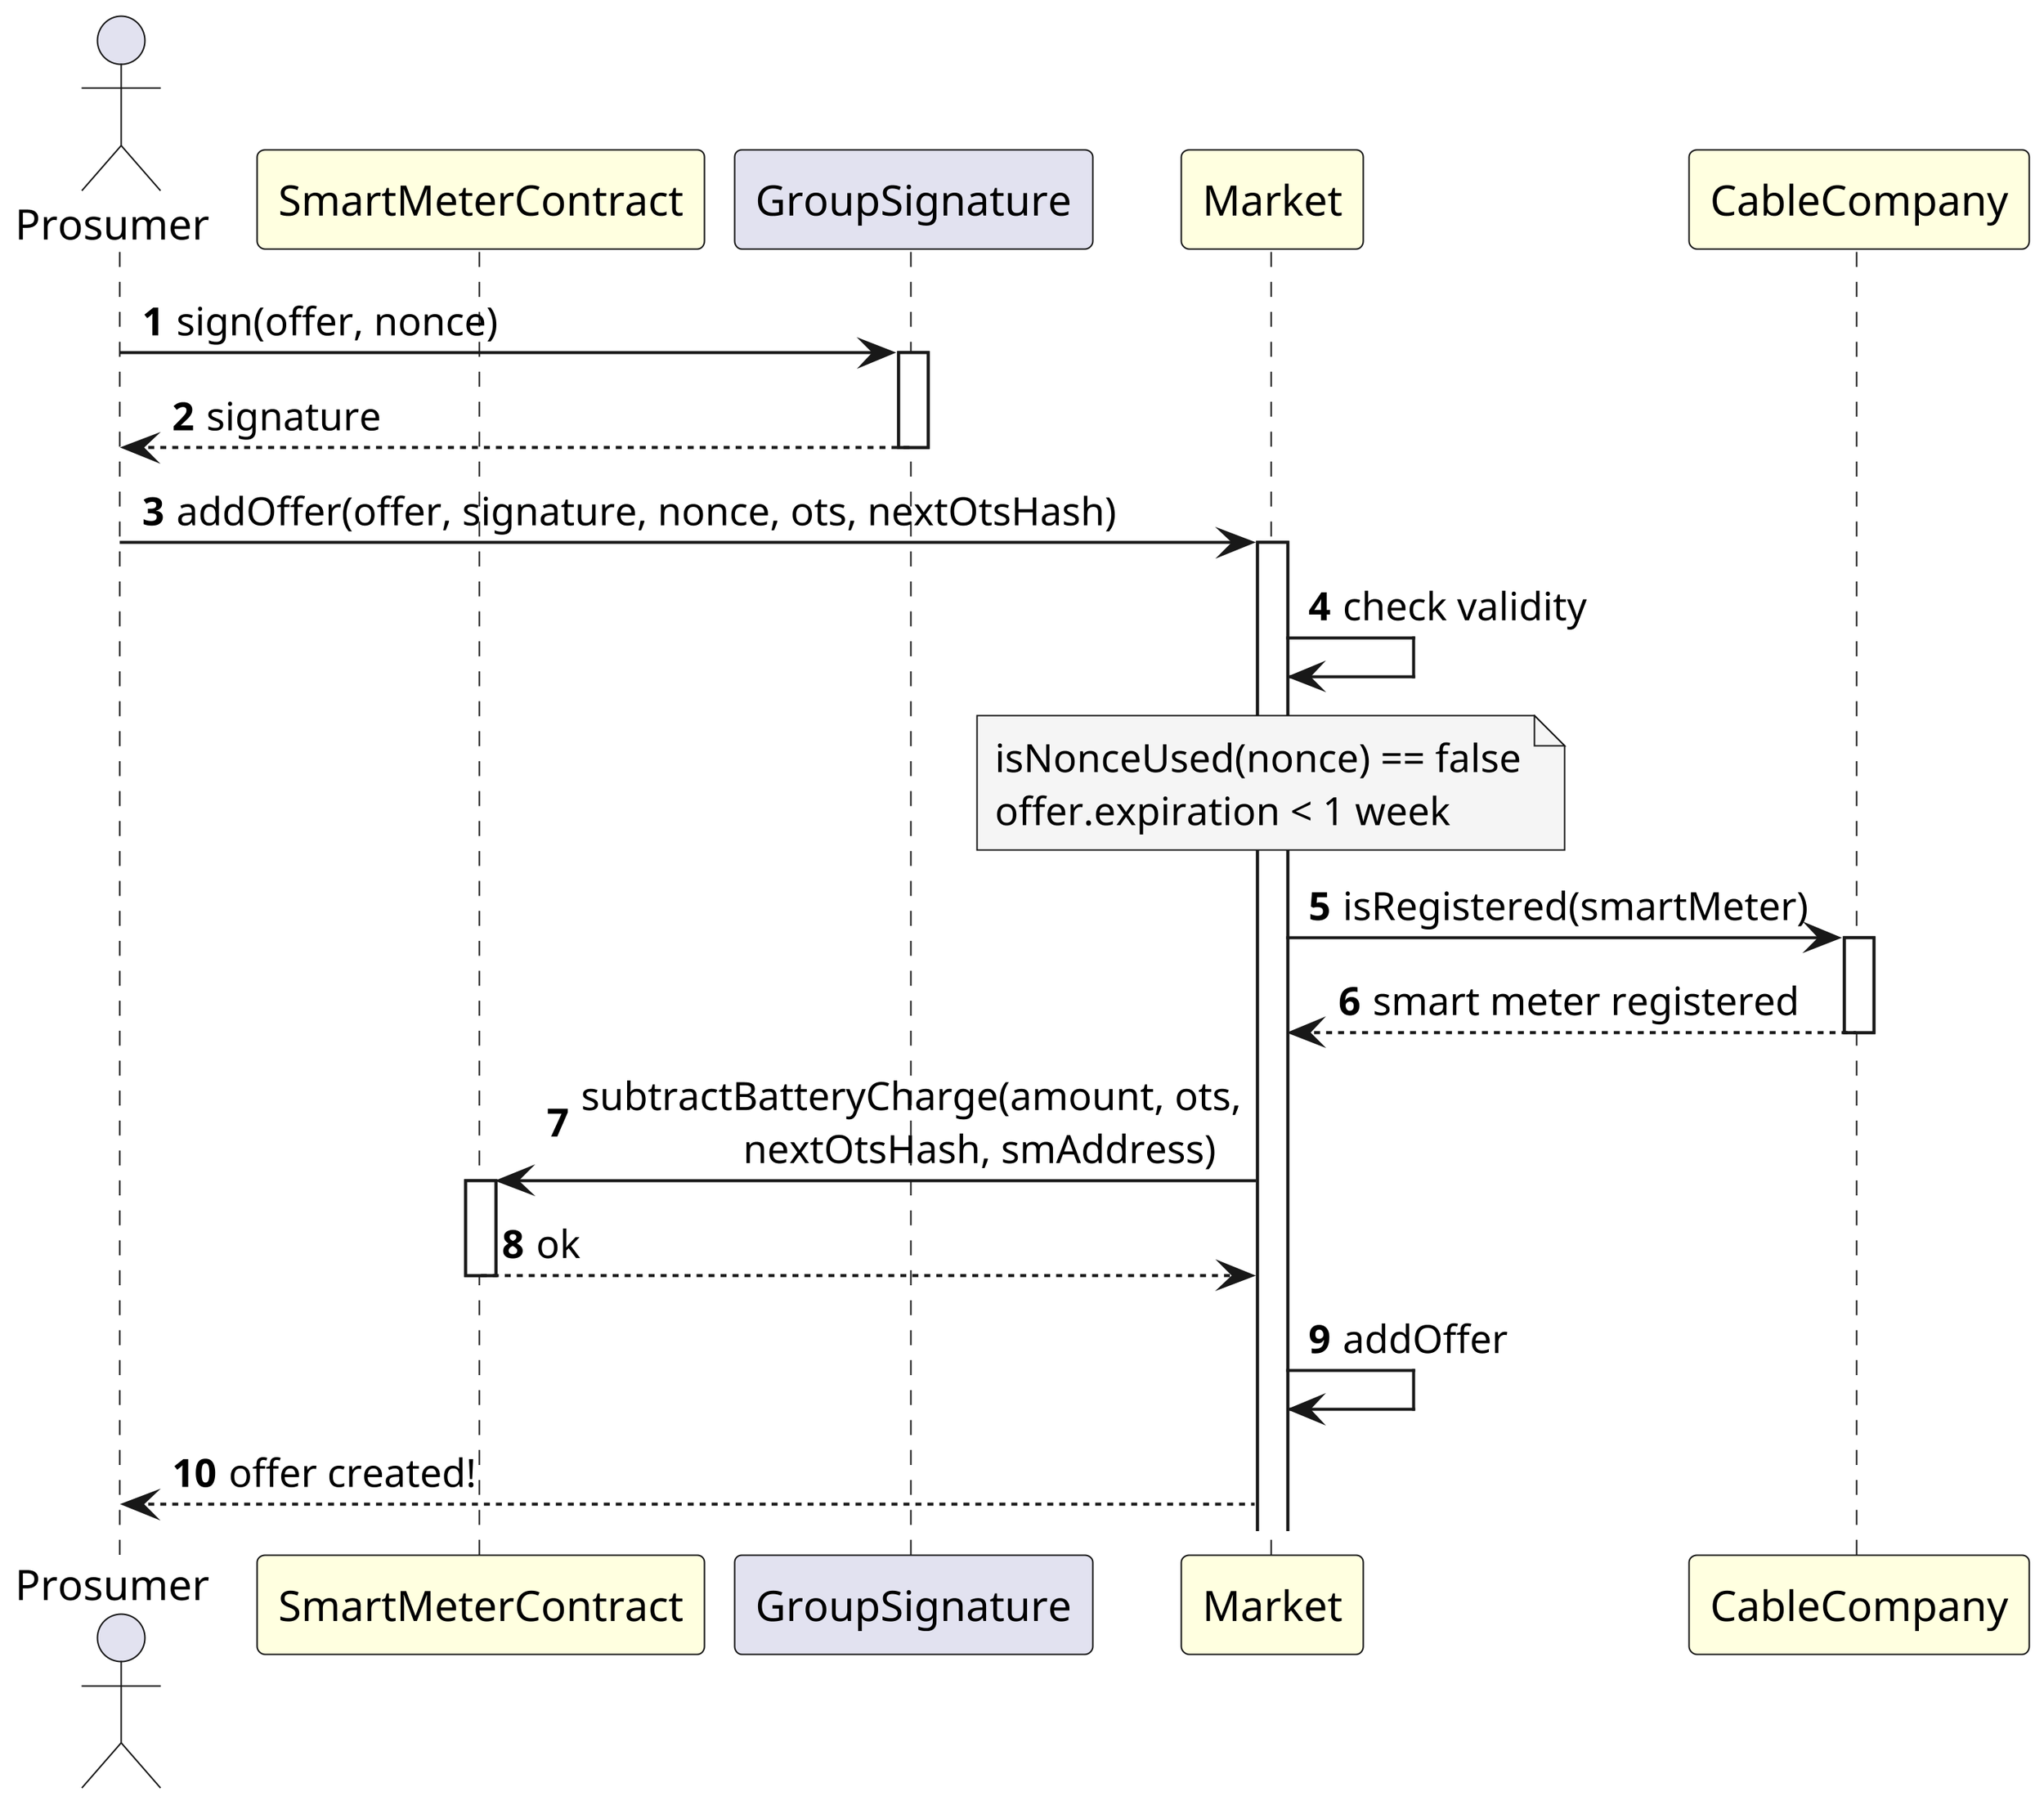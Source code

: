@startuml AddOffer
actor Prosumer
participant SmartMeterContract #LightYellow
participant GroupSignature
participant Market #LightYellow
participant CableCompany #LightYellow

skinparam dpi 400

autonumber

Prosumer -> GroupSignature ++: sign(offer, nonce)
GroupSignature --> Prosumer --: signature

Prosumer -> Market ++: addOffer(offer, signature, nonce, ots, nextOtsHash)
Market -> Market: check validity
note over Market #WhiteSmoke
isNonceUsed(nonce) == false
offer.expiration < 1 week
end note

Market -> CableCompany ++: isRegistered(smartMeter)
CableCompany --> Market --: smart meter registered

Market -> SmartMeterContract ++: subtractBatteryCharge(amount, ots, \n\t\tnextOtsHash, smAddress)
SmartMeterContract --> Market --: ok
Market -> Market: addOffer
Market --> Prosumer: offer created!

@enduml
